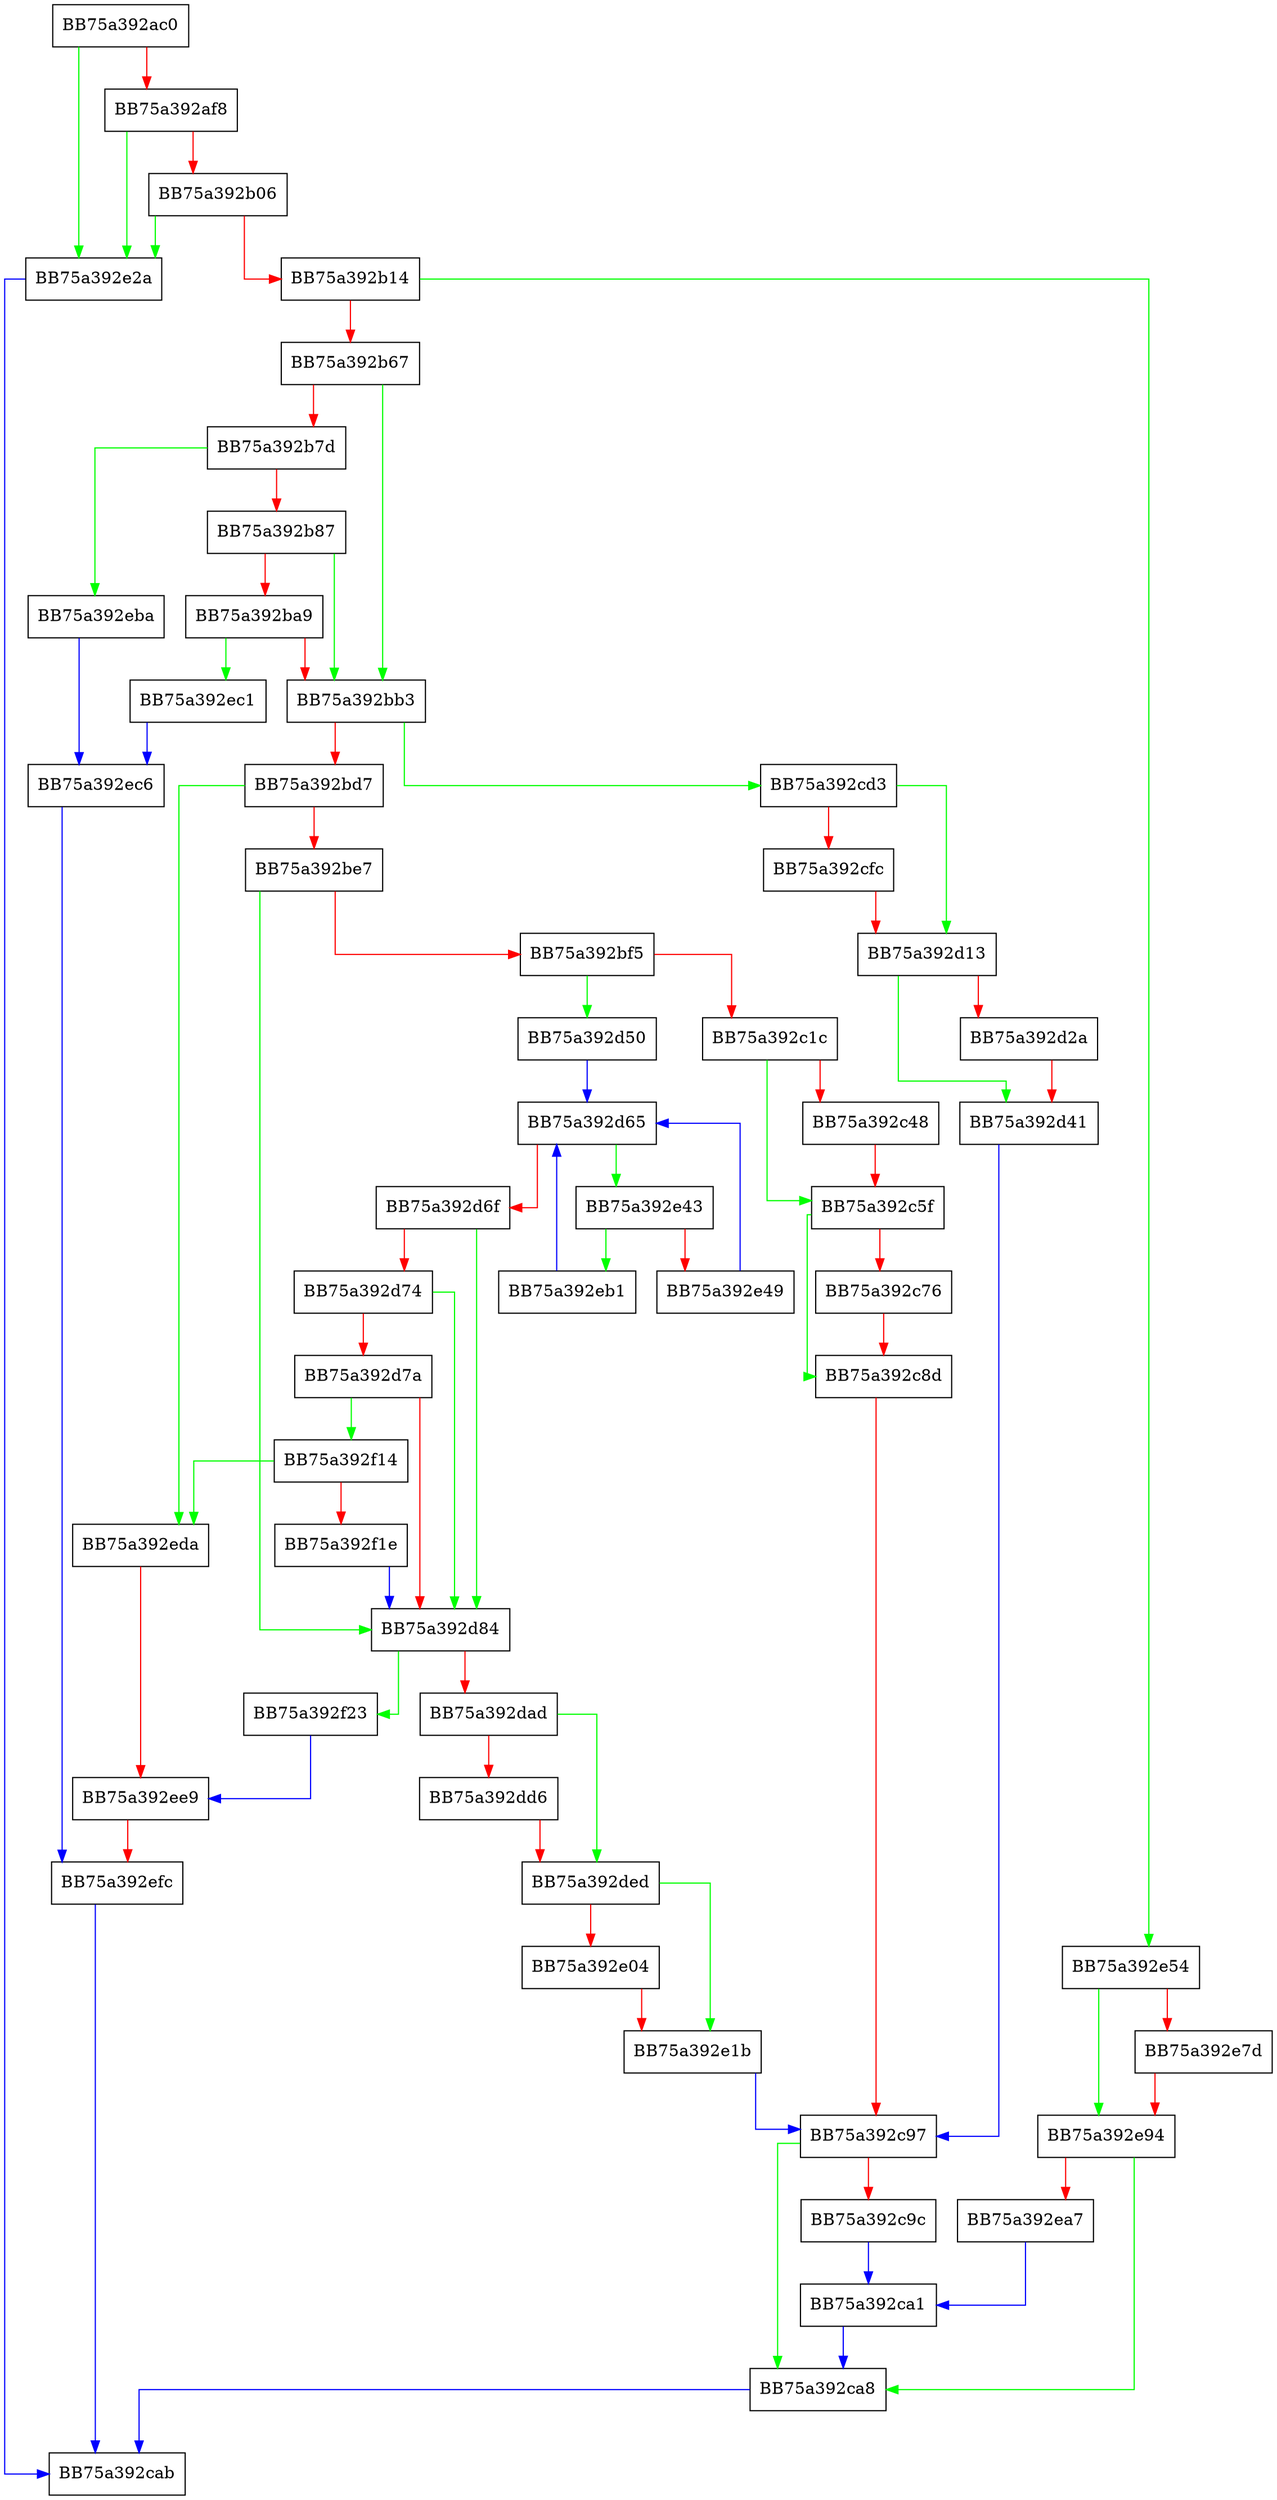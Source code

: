 digraph KERNEL32_DLL_CopyFileWWorker {
  node [shape="box"];
  graph [splines=ortho];
  BB75a392ac0 -> BB75a392e2a [color="green"];
  BB75a392ac0 -> BB75a392af8 [color="red"];
  BB75a392af8 -> BB75a392e2a [color="green"];
  BB75a392af8 -> BB75a392b06 [color="red"];
  BB75a392b06 -> BB75a392e2a [color="green"];
  BB75a392b06 -> BB75a392b14 [color="red"];
  BB75a392b14 -> BB75a392e54 [color="green"];
  BB75a392b14 -> BB75a392b67 [color="red"];
  BB75a392b67 -> BB75a392bb3 [color="green"];
  BB75a392b67 -> BB75a392b7d [color="red"];
  BB75a392b7d -> BB75a392eba [color="green"];
  BB75a392b7d -> BB75a392b87 [color="red"];
  BB75a392b87 -> BB75a392bb3 [color="green"];
  BB75a392b87 -> BB75a392ba9 [color="red"];
  BB75a392ba9 -> BB75a392ec1 [color="green"];
  BB75a392ba9 -> BB75a392bb3 [color="red"];
  BB75a392bb3 -> BB75a392cd3 [color="green"];
  BB75a392bb3 -> BB75a392bd7 [color="red"];
  BB75a392bd7 -> BB75a392eda [color="green"];
  BB75a392bd7 -> BB75a392be7 [color="red"];
  BB75a392be7 -> BB75a392d84 [color="green"];
  BB75a392be7 -> BB75a392bf5 [color="red"];
  BB75a392bf5 -> BB75a392d50 [color="green"];
  BB75a392bf5 -> BB75a392c1c [color="red"];
  BB75a392c1c -> BB75a392c5f [color="green"];
  BB75a392c1c -> BB75a392c48 [color="red"];
  BB75a392c48 -> BB75a392c5f [color="red"];
  BB75a392c5f -> BB75a392c8d [color="green"];
  BB75a392c5f -> BB75a392c76 [color="red"];
  BB75a392c76 -> BB75a392c8d [color="red"];
  BB75a392c8d -> BB75a392c97 [color="red"];
  BB75a392c97 -> BB75a392ca8 [color="green"];
  BB75a392c97 -> BB75a392c9c [color="red"];
  BB75a392c9c -> BB75a392ca1 [color="blue"];
  BB75a392ca1 -> BB75a392ca8 [color="blue"];
  BB75a392ca8 -> BB75a392cab [color="blue"];
  BB75a392cd3 -> BB75a392d13 [color="green"];
  BB75a392cd3 -> BB75a392cfc [color="red"];
  BB75a392cfc -> BB75a392d13 [color="red"];
  BB75a392d13 -> BB75a392d41 [color="green"];
  BB75a392d13 -> BB75a392d2a [color="red"];
  BB75a392d2a -> BB75a392d41 [color="red"];
  BB75a392d41 -> BB75a392c97 [color="blue"];
  BB75a392d50 -> BB75a392d65 [color="blue"];
  BB75a392d65 -> BB75a392e43 [color="green"];
  BB75a392d65 -> BB75a392d6f [color="red"];
  BB75a392d6f -> BB75a392d84 [color="green"];
  BB75a392d6f -> BB75a392d74 [color="red"];
  BB75a392d74 -> BB75a392d84 [color="green"];
  BB75a392d74 -> BB75a392d7a [color="red"];
  BB75a392d7a -> BB75a392f14 [color="green"];
  BB75a392d7a -> BB75a392d84 [color="red"];
  BB75a392d84 -> BB75a392f23 [color="green"];
  BB75a392d84 -> BB75a392dad [color="red"];
  BB75a392dad -> BB75a392ded [color="green"];
  BB75a392dad -> BB75a392dd6 [color="red"];
  BB75a392dd6 -> BB75a392ded [color="red"];
  BB75a392ded -> BB75a392e1b [color="green"];
  BB75a392ded -> BB75a392e04 [color="red"];
  BB75a392e04 -> BB75a392e1b [color="red"];
  BB75a392e1b -> BB75a392c97 [color="blue"];
  BB75a392e2a -> BB75a392cab [color="blue"];
  BB75a392e43 -> BB75a392eb1 [color="green"];
  BB75a392e43 -> BB75a392e49 [color="red"];
  BB75a392e49 -> BB75a392d65 [color="blue"];
  BB75a392e54 -> BB75a392e94 [color="green"];
  BB75a392e54 -> BB75a392e7d [color="red"];
  BB75a392e7d -> BB75a392e94 [color="red"];
  BB75a392e94 -> BB75a392ca8 [color="green"];
  BB75a392e94 -> BB75a392ea7 [color="red"];
  BB75a392ea7 -> BB75a392ca1 [color="blue"];
  BB75a392eb1 -> BB75a392d65 [color="blue"];
  BB75a392eba -> BB75a392ec6 [color="blue"];
  BB75a392ec1 -> BB75a392ec6 [color="blue"];
  BB75a392ec6 -> BB75a392efc [color="blue"];
  BB75a392eda -> BB75a392ee9 [color="red"];
  BB75a392ee9 -> BB75a392efc [color="red"];
  BB75a392efc -> BB75a392cab [color="blue"];
  BB75a392f14 -> BB75a392eda [color="green"];
  BB75a392f14 -> BB75a392f1e [color="red"];
  BB75a392f1e -> BB75a392d84 [color="blue"];
  BB75a392f23 -> BB75a392ee9 [color="blue"];
}